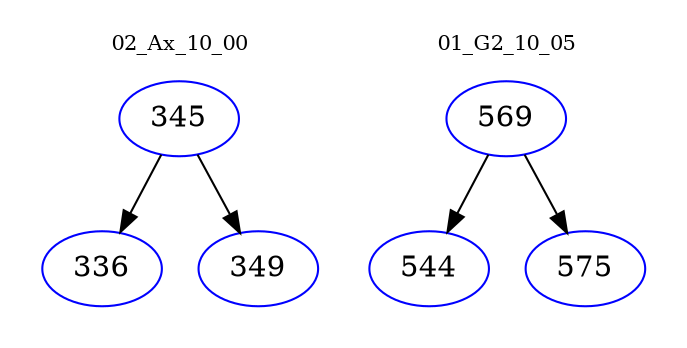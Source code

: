 digraph{
subgraph cluster_0 {
color = white
label = "02_Ax_10_00";
fontsize=10;
T0_345 [label="345", color="blue"]
T0_345 -> T0_336 [color="black"]
T0_336 [label="336", color="blue"]
T0_345 -> T0_349 [color="black"]
T0_349 [label="349", color="blue"]
}
subgraph cluster_1 {
color = white
label = "01_G2_10_05";
fontsize=10;
T1_569 [label="569", color="blue"]
T1_569 -> T1_544 [color="black"]
T1_544 [label="544", color="blue"]
T1_569 -> T1_575 [color="black"]
T1_575 [label="575", color="blue"]
}
}
